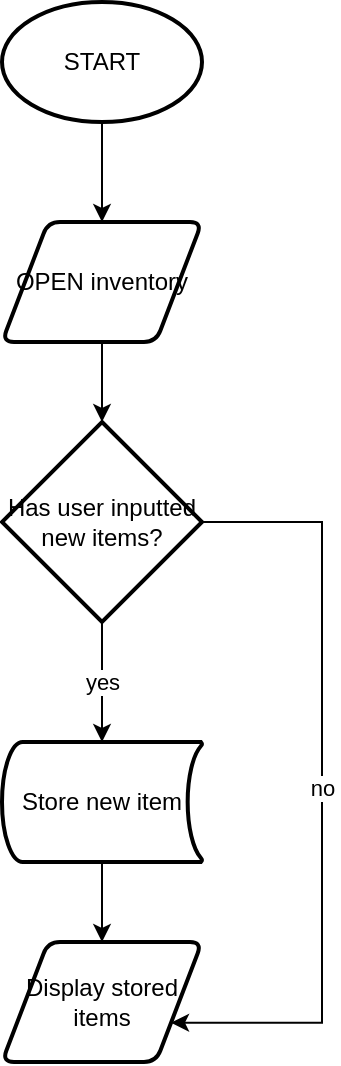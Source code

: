 <mxfile version="14.7.0" type="device"><diagram id="fDSs1Wd-RQqnvrEK03yT" name="Page-1"><mxGraphModel dx="1422" dy="794" grid="1" gridSize="10" guides="1" tooltips="1" connect="1" arrows="1" fold="1" page="1" pageScale="1" pageWidth="850" pageHeight="1100" math="0" shadow="0"><root><mxCell id="0"/><mxCell id="1" parent="0"/><mxCell id="XEj1Kibn5439AOzOs9cr-21" style="edgeStyle=orthogonalEdgeStyle;rounded=0;orthogonalLoop=1;jettySize=auto;html=1;entryX=0.5;entryY=0;entryDx=0;entryDy=0;" edge="1" parent="1" source="XEj1Kibn5439AOzOs9cr-19" target="XEj1Kibn5439AOzOs9cr-20"><mxGeometry relative="1" as="geometry"/></mxCell><mxCell id="XEj1Kibn5439AOzOs9cr-19" value="START" style="strokeWidth=2;html=1;shape=mxgraph.flowchart.start_1;whiteSpace=wrap;" vertex="1" parent="1"><mxGeometry x="320" y="50" width="100" height="60" as="geometry"/></mxCell><mxCell id="XEj1Kibn5439AOzOs9cr-23" style="edgeStyle=orthogonalEdgeStyle;rounded=0;orthogonalLoop=1;jettySize=auto;html=1;entryX=0.5;entryY=0;entryDx=0;entryDy=0;entryPerimeter=0;" edge="1" parent="1" source="XEj1Kibn5439AOzOs9cr-20" target="XEj1Kibn5439AOzOs9cr-22"><mxGeometry relative="1" as="geometry"/></mxCell><mxCell id="XEj1Kibn5439AOzOs9cr-20" value="OPEN inventory" style="shape=parallelogram;html=1;strokeWidth=2;perimeter=parallelogramPerimeter;whiteSpace=wrap;rounded=1;arcSize=12;size=0.23;" vertex="1" parent="1"><mxGeometry x="320" y="160" width="100" height="60" as="geometry"/></mxCell><mxCell id="XEj1Kibn5439AOzOs9cr-25" value="yes" style="edgeStyle=orthogonalEdgeStyle;rounded=0;orthogonalLoop=1;jettySize=auto;html=1;entryX=0.5;entryY=0;entryDx=0;entryDy=0;entryPerimeter=0;" edge="1" parent="1" source="XEj1Kibn5439AOzOs9cr-22" target="XEj1Kibn5439AOzOs9cr-24"><mxGeometry relative="1" as="geometry"/></mxCell><mxCell id="XEj1Kibn5439AOzOs9cr-29" value="no" style="edgeStyle=orthogonalEdgeStyle;rounded=0;orthogonalLoop=1;jettySize=auto;html=1;entryX=1;entryY=0.75;entryDx=0;entryDy=0;" edge="1" parent="1" source="XEj1Kibn5439AOzOs9cr-22" target="XEj1Kibn5439AOzOs9cr-27"><mxGeometry relative="1" as="geometry"><Array as="points"><mxPoint x="480" y="310"/><mxPoint x="480" y="560"/></Array></mxGeometry></mxCell><mxCell id="XEj1Kibn5439AOzOs9cr-22" value="Has user inputted new items?" style="strokeWidth=2;html=1;shape=mxgraph.flowchart.decision;whiteSpace=wrap;" vertex="1" parent="1"><mxGeometry x="320" y="260" width="100" height="100" as="geometry"/></mxCell><mxCell id="XEj1Kibn5439AOzOs9cr-28" style="edgeStyle=orthogonalEdgeStyle;rounded=0;orthogonalLoop=1;jettySize=auto;html=1;" edge="1" parent="1" source="XEj1Kibn5439AOzOs9cr-24" target="XEj1Kibn5439AOzOs9cr-27"><mxGeometry relative="1" as="geometry"/></mxCell><mxCell id="XEj1Kibn5439AOzOs9cr-24" value="Store new item" style="strokeWidth=2;html=1;shape=mxgraph.flowchart.stored_data;whiteSpace=wrap;" vertex="1" parent="1"><mxGeometry x="320" y="420" width="100" height="60" as="geometry"/></mxCell><mxCell id="XEj1Kibn5439AOzOs9cr-27" value="Display stored items" style="shape=parallelogram;html=1;strokeWidth=2;perimeter=parallelogramPerimeter;whiteSpace=wrap;rounded=1;arcSize=12;size=0.23;" vertex="1" parent="1"><mxGeometry x="320" y="520" width="100" height="60" as="geometry"/></mxCell></root></mxGraphModel></diagram></mxfile>